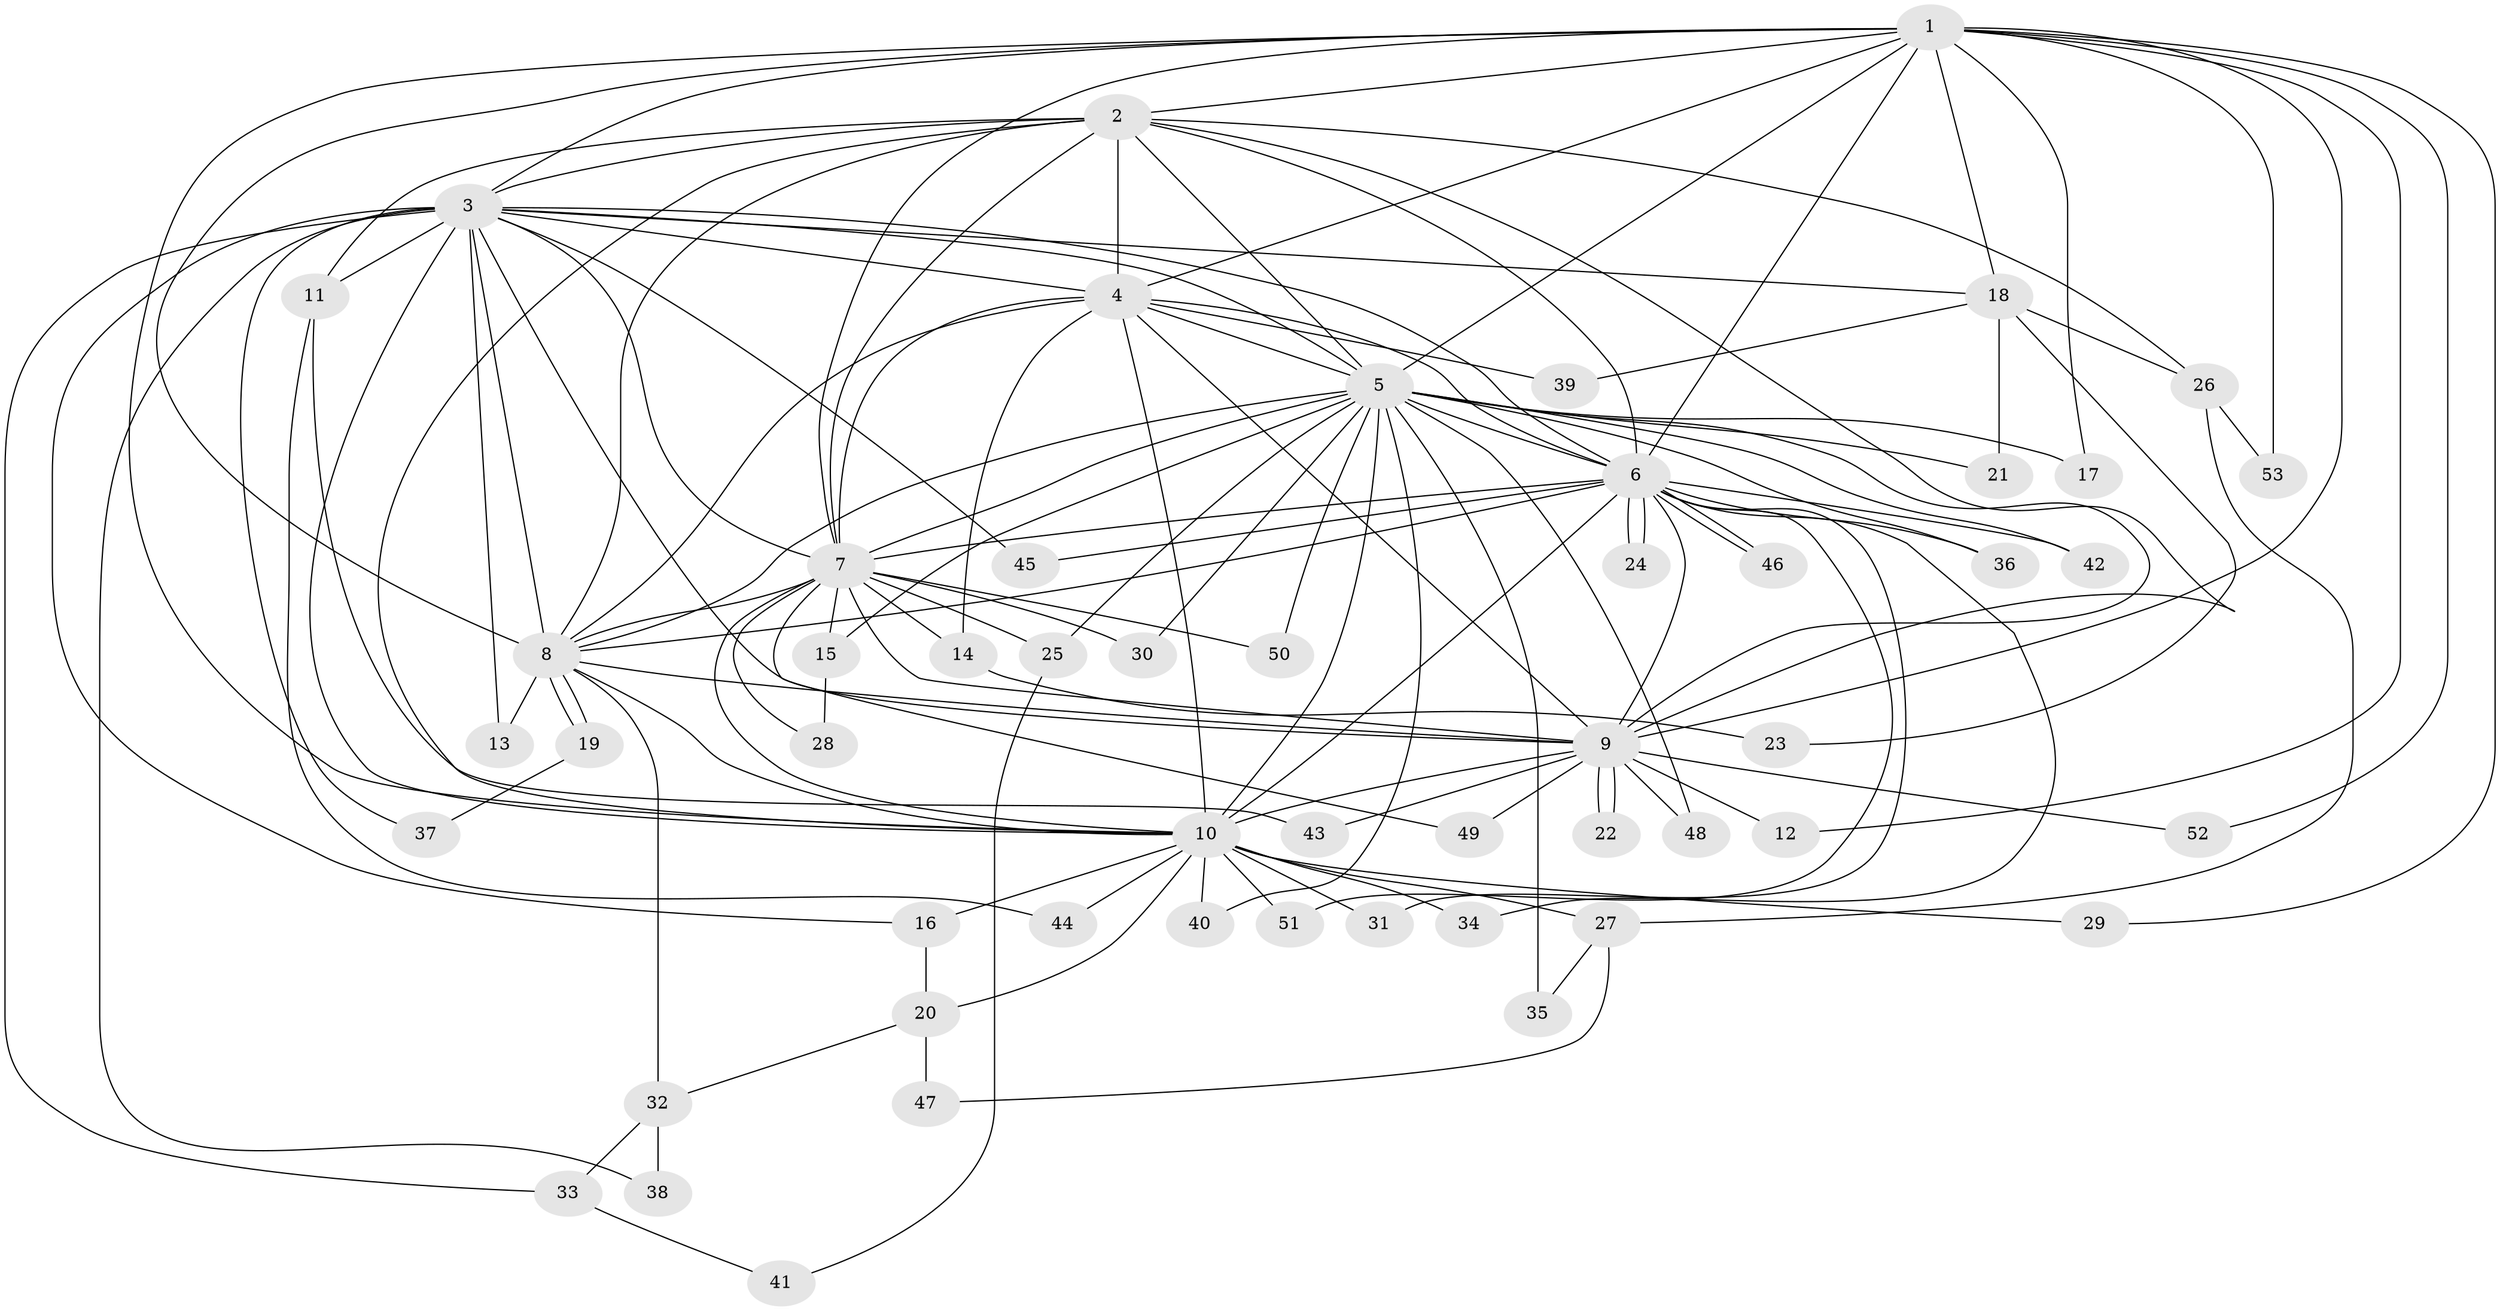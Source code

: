 // coarse degree distribution, {10: 0.07692307692307693, 15: 0.038461538461538464, 13: 0.038461538461538464, 6: 0.038461538461538464, 11: 0.038461538461538464, 4: 0.07692307692307693, 2: 0.5, 1: 0.07692307692307693, 3: 0.07692307692307693, 5: 0.038461538461538464}
// Generated by graph-tools (version 1.1) at 2025/17/03/04/25 18:17:22]
// undirected, 53 vertices, 131 edges
graph export_dot {
graph [start="1"]
  node [color=gray90,style=filled];
  1;
  2;
  3;
  4;
  5;
  6;
  7;
  8;
  9;
  10;
  11;
  12;
  13;
  14;
  15;
  16;
  17;
  18;
  19;
  20;
  21;
  22;
  23;
  24;
  25;
  26;
  27;
  28;
  29;
  30;
  31;
  32;
  33;
  34;
  35;
  36;
  37;
  38;
  39;
  40;
  41;
  42;
  43;
  44;
  45;
  46;
  47;
  48;
  49;
  50;
  51;
  52;
  53;
  1 -- 2;
  1 -- 3;
  1 -- 4;
  1 -- 5;
  1 -- 6;
  1 -- 7;
  1 -- 8;
  1 -- 9;
  1 -- 10;
  1 -- 12;
  1 -- 17;
  1 -- 18;
  1 -- 29;
  1 -- 52;
  1 -- 53;
  2 -- 3;
  2 -- 4;
  2 -- 5;
  2 -- 6;
  2 -- 7;
  2 -- 8;
  2 -- 9;
  2 -- 10;
  2 -- 11;
  2 -- 26;
  3 -- 4;
  3 -- 5;
  3 -- 6;
  3 -- 7;
  3 -- 8;
  3 -- 9;
  3 -- 10;
  3 -- 11;
  3 -- 13;
  3 -- 16;
  3 -- 18;
  3 -- 33;
  3 -- 37;
  3 -- 38;
  3 -- 45;
  4 -- 5;
  4 -- 6;
  4 -- 7;
  4 -- 8;
  4 -- 9;
  4 -- 10;
  4 -- 14;
  4 -- 39;
  5 -- 6;
  5 -- 7;
  5 -- 8;
  5 -- 9;
  5 -- 10;
  5 -- 15;
  5 -- 17;
  5 -- 21;
  5 -- 25;
  5 -- 30;
  5 -- 35;
  5 -- 36;
  5 -- 40;
  5 -- 42;
  5 -- 48;
  5 -- 50;
  6 -- 7;
  6 -- 8;
  6 -- 9;
  6 -- 10;
  6 -- 24;
  6 -- 24;
  6 -- 31;
  6 -- 34;
  6 -- 36;
  6 -- 42;
  6 -- 45;
  6 -- 46;
  6 -- 46;
  6 -- 51;
  7 -- 8;
  7 -- 9;
  7 -- 10;
  7 -- 14;
  7 -- 15;
  7 -- 25;
  7 -- 28;
  7 -- 30;
  7 -- 49;
  7 -- 50;
  8 -- 9;
  8 -- 10;
  8 -- 13;
  8 -- 19;
  8 -- 19;
  8 -- 32;
  9 -- 10;
  9 -- 12;
  9 -- 22;
  9 -- 22;
  9 -- 43;
  9 -- 48;
  9 -- 49;
  9 -- 52;
  10 -- 16;
  10 -- 20;
  10 -- 27;
  10 -- 29;
  10 -- 31;
  10 -- 34;
  10 -- 40;
  10 -- 44;
  10 -- 51;
  11 -- 43;
  11 -- 44;
  14 -- 23;
  15 -- 28;
  16 -- 20;
  18 -- 21;
  18 -- 23;
  18 -- 26;
  18 -- 39;
  19 -- 37;
  20 -- 32;
  20 -- 47;
  25 -- 41;
  26 -- 27;
  26 -- 53;
  27 -- 35;
  27 -- 47;
  32 -- 33;
  32 -- 38;
  33 -- 41;
}
